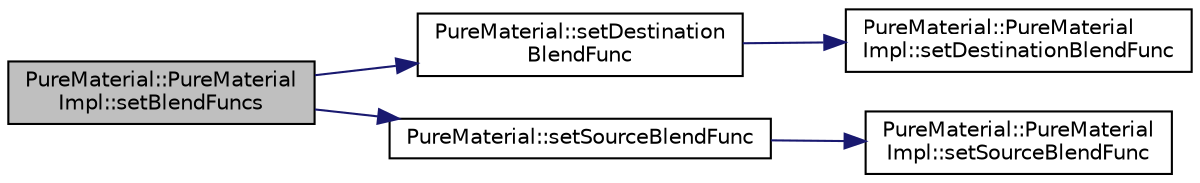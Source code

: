 digraph "PureMaterial::PureMaterialImpl::setBlendFuncs"
{
 // LATEX_PDF_SIZE
  edge [fontname="Helvetica",fontsize="10",labelfontname="Helvetica",labelfontsize="10"];
  node [fontname="Helvetica",fontsize="10",shape=record];
  rankdir="LR";
  Node1 [label="PureMaterial::PureMaterial\lImpl::setBlendFuncs",height=0.2,width=0.4,color="black", fillcolor="grey75", style="filled", fontcolor="black",tooltip=" "];
  Node1 -> Node2 [color="midnightblue",fontsize="10",style="solid",fontname="Helvetica"];
  Node2 [label="PureMaterial::setDestination\lBlendFunc",height=0.2,width=0.4,color="black", fillcolor="white", style="filled",URL="$class_pure_material.html#a5c4aea7ab6163560f6c3b3f4b629b18f",tooltip="Sets the destination blend factor on the specified level."];
  Node2 -> Node3 [color="midnightblue",fontsize="10",style="solid",fontname="Helvetica"];
  Node3 [label="PureMaterial::PureMaterial\lImpl::setDestinationBlendFunc",height=0.2,width=0.4,color="black", fillcolor="white", style="filled",URL="$class_pure_material_1_1_pure_material_impl.html#a7745dbdeb1327e4e700015a5646059f3",tooltip=" "];
  Node1 -> Node4 [color="midnightblue",fontsize="10",style="solid",fontname="Helvetica"];
  Node4 [label="PureMaterial::setSourceBlendFunc",height=0.2,width=0.4,color="black", fillcolor="white", style="filled",URL="$class_pure_material.html#a767bdfa43d6b4408a92f2df4d1c28c58",tooltip="Sets the source blend factor on the specified level."];
  Node4 -> Node5 [color="midnightblue",fontsize="10",style="solid",fontname="Helvetica"];
  Node5 [label="PureMaterial::PureMaterial\lImpl::setSourceBlendFunc",height=0.2,width=0.4,color="black", fillcolor="white", style="filled",URL="$class_pure_material_1_1_pure_material_impl.html#acae20c83d93fcda77a8b4112f58aad87",tooltip=" "];
}
